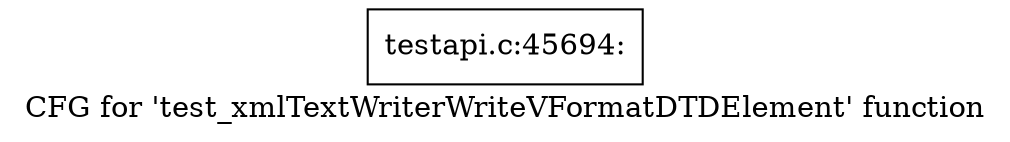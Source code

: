 digraph "CFG for 'test_xmlTextWriterWriteVFormatDTDElement' function" {
	label="CFG for 'test_xmlTextWriterWriteVFormatDTDElement' function";

	Node0x5935e70 [shape=record,label="{testapi.c:45694:}"];
}
